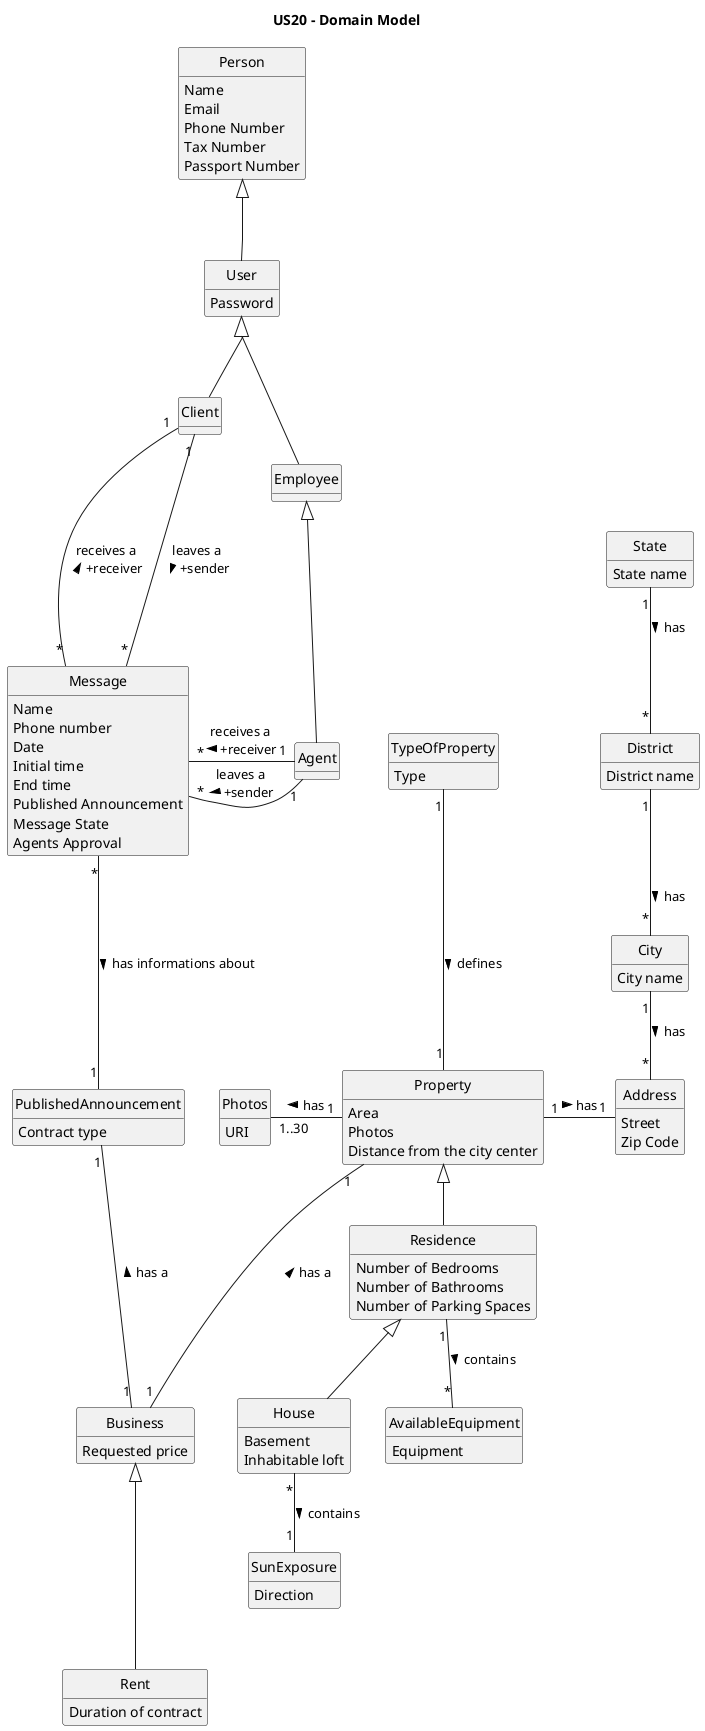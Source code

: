 @startuml

title US20 - Domain Model

skinparam groupInheritance 2
skinparam monochrome true
skinparam packageStyle rectangle
skinparam shadowing false
skinparam classAttributeIconSize 0
hide circle
hide methods

class User {
    Password
}

class Person {
    Name
    Email
    Phone Number
    Tax Number
    Passport Number
}

class Address {
    Street
    Zip Code
}

class City {
    City name
}

class District {
    District name
}

class State {
    State name
}

class Client {

}


class Residence {
    Number of Bedrooms
    Number of Bathrooms
    Number of Parking Spaces
}

class Property {
    Area
    Photos
    Distance from the city center
}

class TypeOfProperty{
    Type
}

class Photos {
    URI
}

class House {
    Basement
    Inhabitable loft
}

class SunExposure {
    Direction
}

class AvailableEquipment {
    Equipment
}

class Rent {
    Duration of contract
}

class Business {
    Requested price
}

class PublishedAnnouncement {
    Contract type
}

class Message{
    Name
    Phone number
    Date
    Initial time
    End time
    Published Announcement
    Message State
    Agents Approval
}

class Agent {

}

class Employee {

}

Message "*" --- "1" PublishedAnnouncement: has informations about >
Client "1" -down-- "*" Message: leaves a \n +sender >
Agent "1" -left-- "*" Message: receives a \n +receiver <
Agent "1" -down-- "*" Message: leaves a \n +sender >
Client "1" -down-- "*" Message: receives a \n +receiver <
District "1" -down- "*" City : has >
State "1" -down- "*" District : has >
City "1" -down- "*" Address : has >
Property "1" --- "1" Business: has a <
PublishedAnnouncement "1" --- "1" Business: has a <
Residence <|-down- House
Property <|-down- Residence
Property "1" -left-- "1..30" Photos: has >
SunExposure "1" -up- "*" House: contains <
Address "1" -left- "1" Property: has <
AvailableEquipment "*" -up- "1" Residence: contains <
TypeOfProperty "1" -down-- "1" Property: defines >

Business <|--- Rent
Person <|-- User
User <|-- Client
User <|-- Employee
Employee <|-- Agent

@enduml